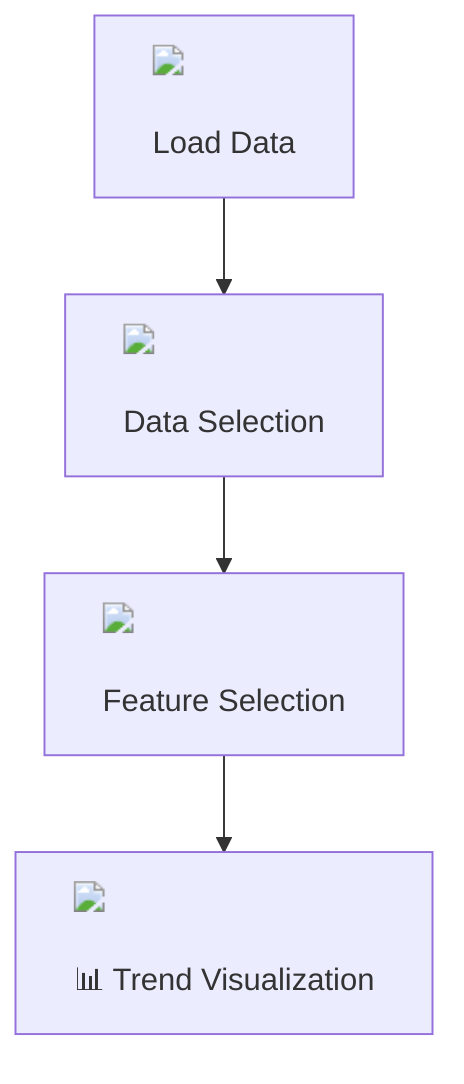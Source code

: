 flowchart TD
    A["<img src='icons/file.svg'/> <br/> Load Data"] --> B["<img src='table.svg'/> <br/> Data Selection"]
    B --> C["<img src='column_split.svg'/> <br/> Feature Selection"]
    C --> D["<img src='icons/image.svg'/> <br/>📊 Trend Visualization"]